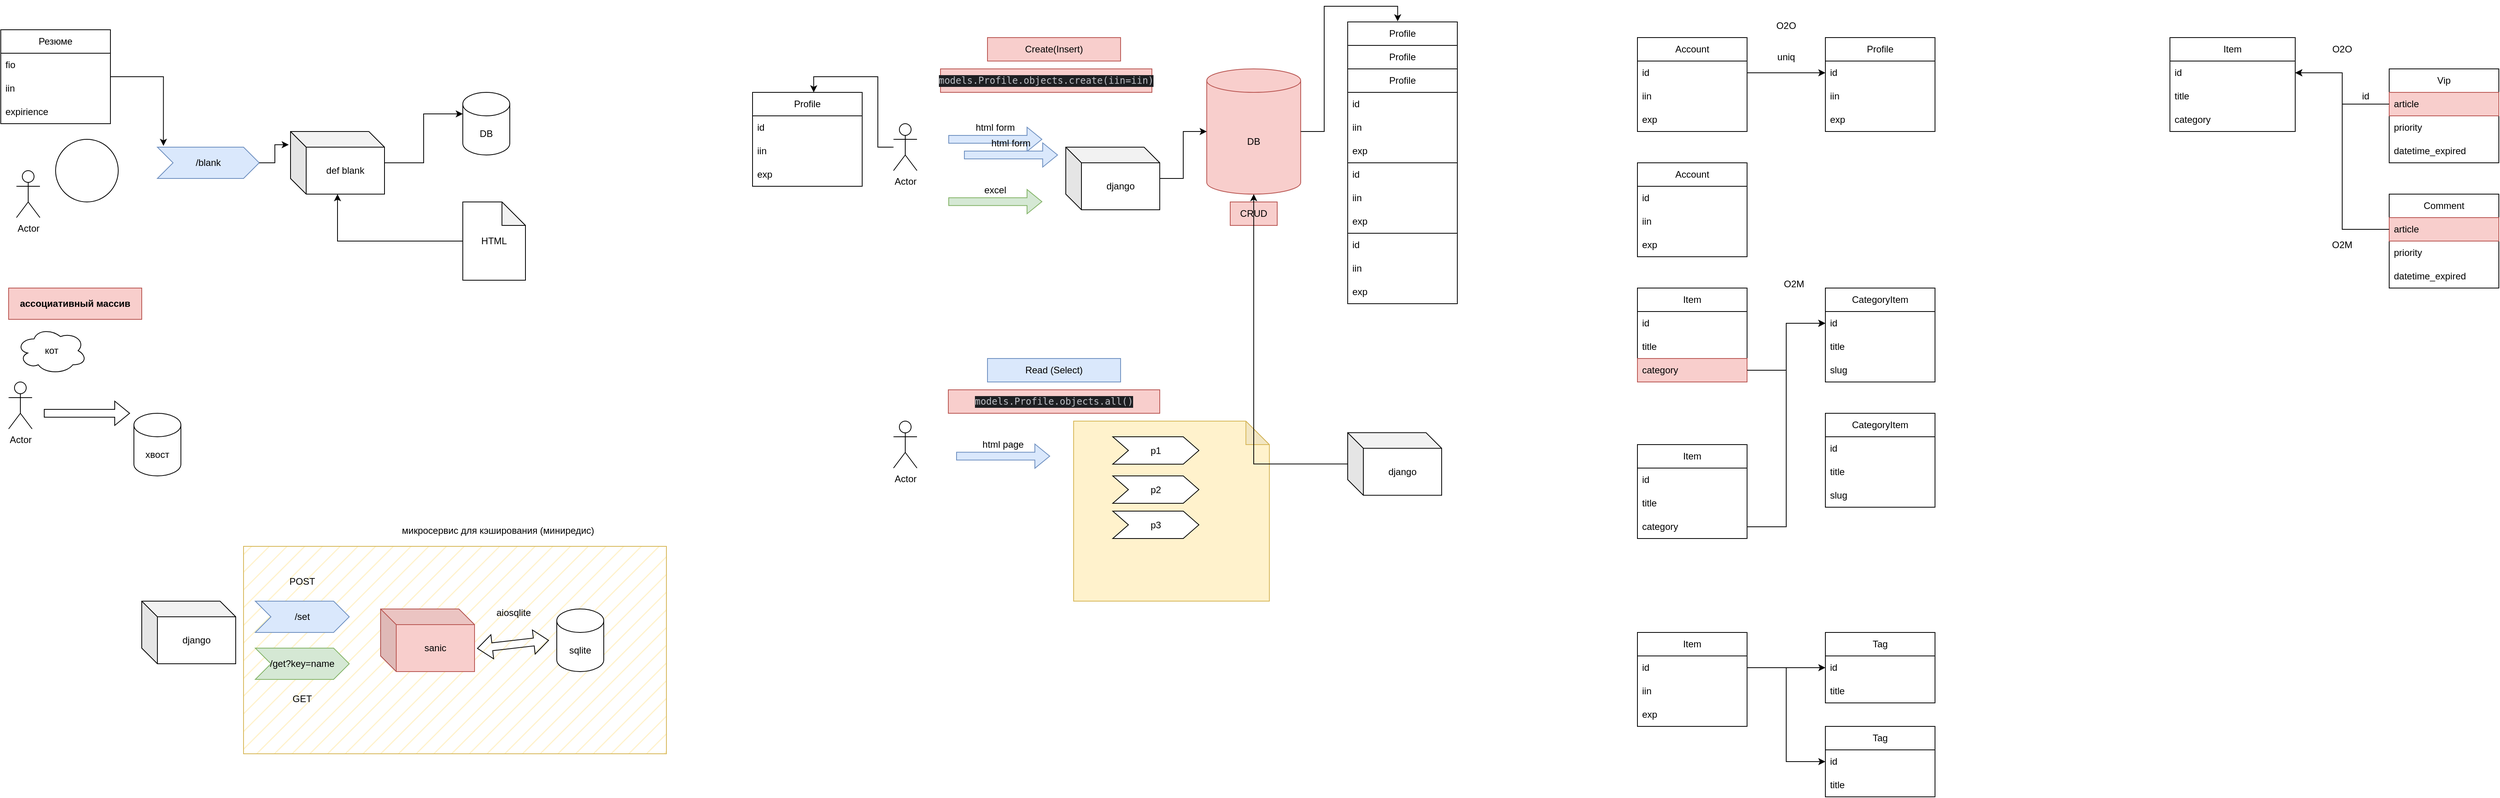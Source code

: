 <mxfile version="22.1.17" type="device">
  <diagram name="Page-1" id="N74wSGbYCnpi4f07zSb_">
    <mxGraphModel dx="419" dy="235" grid="1" gridSize="10" guides="1" tooltips="1" connect="1" arrows="1" fold="1" page="1" pageScale="1" pageWidth="850" pageHeight="1100" math="0" shadow="0">
      <root>
        <mxCell id="0" />
        <mxCell id="1" parent="0" />
        <mxCell id="c_OIRIOZ4PcbaULOhp54-16" value="" style="rounded=0;whiteSpace=wrap;html=1;fillStyle=hatch;fillColor=#fff2cc;strokeColor=#d6b656;" parent="1" vertex="1">
          <mxGeometry x="340" y="730" width="540" height="265" as="geometry" />
        </mxCell>
        <mxCell id="fYxGhFISUFesg8JLMRf--1" value="Actor" style="shape=umlActor;verticalLabelPosition=bottom;verticalAlign=top;html=1;outlineConnect=0;" parent="1" vertex="1">
          <mxGeometry x="50" y="250" width="30" height="60" as="geometry" />
        </mxCell>
        <mxCell id="fYxGhFISUFesg8JLMRf--2" value="" style="ellipse;whiteSpace=wrap;html=1;aspect=fixed;" parent="1" vertex="1">
          <mxGeometry x="100" y="210" width="80" height="80" as="geometry" />
        </mxCell>
        <mxCell id="fYxGhFISUFesg8JLMRf--4" value="Резюме" style="swimlane;fontStyle=0;childLayout=stackLayout;horizontal=1;startSize=30;horizontalStack=0;resizeParent=1;resizeParentMax=0;resizeLast=0;collapsible=1;marginBottom=0;whiteSpace=wrap;html=1;" parent="1" vertex="1">
          <mxGeometry x="30" y="70" width="140" height="120" as="geometry" />
        </mxCell>
        <mxCell id="fYxGhFISUFesg8JLMRf--5" value="fio" style="text;strokeColor=none;fillColor=none;align=left;verticalAlign=middle;spacingLeft=4;spacingRight=4;overflow=hidden;points=[[0,0.5],[1,0.5]];portConstraint=eastwest;rotatable=0;whiteSpace=wrap;html=1;" parent="fYxGhFISUFesg8JLMRf--4" vertex="1">
          <mxGeometry y="30" width="140" height="30" as="geometry" />
        </mxCell>
        <mxCell id="fYxGhFISUFesg8JLMRf--6" value="iin" style="text;strokeColor=none;fillColor=none;align=left;verticalAlign=middle;spacingLeft=4;spacingRight=4;overflow=hidden;points=[[0,0.5],[1,0.5]];portConstraint=eastwest;rotatable=0;whiteSpace=wrap;html=1;" parent="fYxGhFISUFesg8JLMRf--4" vertex="1">
          <mxGeometry y="60" width="140" height="30" as="geometry" />
        </mxCell>
        <mxCell id="fYxGhFISUFesg8JLMRf--7" value="expirience" style="text;strokeColor=none;fillColor=none;align=left;verticalAlign=middle;spacingLeft=4;spacingRight=4;overflow=hidden;points=[[0,0.5],[1,0.5]];portConstraint=eastwest;rotatable=0;whiteSpace=wrap;html=1;" parent="fYxGhFISUFesg8JLMRf--4" vertex="1">
          <mxGeometry y="90" width="140" height="30" as="geometry" />
        </mxCell>
        <mxCell id="fYxGhFISUFesg8JLMRf--8" value="def blank" style="shape=cube;whiteSpace=wrap;html=1;boundedLbl=1;backgroundOutline=1;darkOpacity=0.05;darkOpacity2=0.1;" parent="1" vertex="1">
          <mxGeometry x="400" y="200" width="120" height="80" as="geometry" />
        </mxCell>
        <mxCell id="fYxGhFISUFesg8JLMRf--9" value="/blank" style="shape=step;perimeter=stepPerimeter;whiteSpace=wrap;html=1;fixedSize=1;fillColor=#dae8fc;strokeColor=#6c8ebf;" parent="1" vertex="1">
          <mxGeometry x="230" y="220" width="130" height="40" as="geometry" />
        </mxCell>
        <mxCell id="fYxGhFISUFesg8JLMRf--10" style="edgeStyle=orthogonalEdgeStyle;rounded=0;orthogonalLoop=1;jettySize=auto;html=1;entryX=0.059;entryY=-0.042;entryDx=0;entryDy=0;entryPerimeter=0;" parent="1" source="fYxGhFISUFesg8JLMRf--4" target="fYxGhFISUFesg8JLMRf--9" edge="1">
          <mxGeometry relative="1" as="geometry" />
        </mxCell>
        <mxCell id="fYxGhFISUFesg8JLMRf--11" style="edgeStyle=orthogonalEdgeStyle;rounded=0;orthogonalLoop=1;jettySize=auto;html=1;entryX=-0.019;entryY=0.211;entryDx=0;entryDy=0;entryPerimeter=0;" parent="1" source="fYxGhFISUFesg8JLMRf--9" target="fYxGhFISUFesg8JLMRf--8" edge="1">
          <mxGeometry relative="1" as="geometry" />
        </mxCell>
        <mxCell id="fYxGhFISUFesg8JLMRf--12" value="DB" style="shape=cylinder3;whiteSpace=wrap;html=1;boundedLbl=1;backgroundOutline=1;size=15;" parent="1" vertex="1">
          <mxGeometry x="620" y="150" width="60" height="80" as="geometry" />
        </mxCell>
        <mxCell id="fYxGhFISUFesg8JLMRf--13" style="edgeStyle=orthogonalEdgeStyle;rounded=0;orthogonalLoop=1;jettySize=auto;html=1;entryX=0;entryY=0;entryDx=0;entryDy=27.5;entryPerimeter=0;" parent="1" source="fYxGhFISUFesg8JLMRf--8" target="fYxGhFISUFesg8JLMRf--12" edge="1">
          <mxGeometry relative="1" as="geometry" />
        </mxCell>
        <mxCell id="fYxGhFISUFesg8JLMRf--16" style="edgeStyle=orthogonalEdgeStyle;rounded=0;orthogonalLoop=1;jettySize=auto;html=1;" parent="1" source="fYxGhFISUFesg8JLMRf--15" target="fYxGhFISUFesg8JLMRf--8" edge="1">
          <mxGeometry relative="1" as="geometry" />
        </mxCell>
        <mxCell id="fYxGhFISUFesg8JLMRf--15" value="HTML" style="shape=note;whiteSpace=wrap;html=1;backgroundOutline=1;darkOpacity=0.05;" parent="1" vertex="1">
          <mxGeometry x="620" y="290" width="80" height="100" as="geometry" />
        </mxCell>
        <mxCell id="c_OIRIOZ4PcbaULOhp54-1" value="ассоциативный массив" style="text;html=1;strokeColor=#b85450;fillColor=#f8cecc;align=center;verticalAlign=middle;whiteSpace=wrap;rounded=0;fontStyle=1" parent="1" vertex="1">
          <mxGeometry x="40" y="400" width="170" height="40" as="geometry" />
        </mxCell>
        <mxCell id="c_OIRIOZ4PcbaULOhp54-2" value="Actor" style="shape=umlActor;verticalLabelPosition=bottom;verticalAlign=top;html=1;outlineConnect=0;" parent="1" vertex="1">
          <mxGeometry x="40" y="520" width="30" height="60" as="geometry" />
        </mxCell>
        <mxCell id="c_OIRIOZ4PcbaULOhp54-3" value="кот" style="ellipse;shape=cloud;whiteSpace=wrap;html=1;" parent="1" vertex="1">
          <mxGeometry x="50" y="450" width="90" height="60" as="geometry" />
        </mxCell>
        <mxCell id="c_OIRIOZ4PcbaULOhp54-4" value="" style="shape=flexArrow;endArrow=classic;html=1;rounded=0;" parent="1" edge="1">
          <mxGeometry width="50" height="50" relative="1" as="geometry">
            <mxPoint x="85" y="560" as="sourcePoint" />
            <mxPoint x="195" y="560" as="targetPoint" />
          </mxGeometry>
        </mxCell>
        <mxCell id="c_OIRIOZ4PcbaULOhp54-5" value="хвост" style="shape=cylinder3;whiteSpace=wrap;html=1;boundedLbl=1;backgroundOutline=1;size=15;" parent="1" vertex="1">
          <mxGeometry x="200" y="560" width="60" height="80" as="geometry" />
        </mxCell>
        <mxCell id="c_OIRIOZ4PcbaULOhp54-6" value="/set" style="shape=step;perimeter=stepPerimeter;whiteSpace=wrap;html=1;fixedSize=1;fillColor=#dae8fc;strokeColor=#6c8ebf;" parent="1" vertex="1">
          <mxGeometry x="355" y="800" width="120" height="40" as="geometry" />
        </mxCell>
        <mxCell id="c_OIRIOZ4PcbaULOhp54-7" value="/get?key=name" style="shape=step;perimeter=stepPerimeter;whiteSpace=wrap;html=1;fixedSize=1;fillColor=#d5e8d4;strokeColor=#82b366;" parent="1" vertex="1">
          <mxGeometry x="355" y="860" width="120" height="40" as="geometry" />
        </mxCell>
        <mxCell id="c_OIRIOZ4PcbaULOhp54-8" value="POST" style="text;html=1;strokeColor=none;fillColor=none;align=center;verticalAlign=middle;whiteSpace=wrap;rounded=0;" parent="1" vertex="1">
          <mxGeometry x="385" y="760" width="60" height="30" as="geometry" />
        </mxCell>
        <mxCell id="c_OIRIOZ4PcbaULOhp54-10" value="GET" style="text;html=1;strokeColor=none;fillColor=none;align=center;verticalAlign=middle;whiteSpace=wrap;rounded=0;" parent="1" vertex="1">
          <mxGeometry x="385" y="910" width="60" height="30" as="geometry" />
        </mxCell>
        <mxCell id="c_OIRIOZ4PcbaULOhp54-11" value="sqlite" style="shape=cylinder3;whiteSpace=wrap;html=1;boundedLbl=1;backgroundOutline=1;size=15;" parent="1" vertex="1">
          <mxGeometry x="740" y="810" width="60" height="80" as="geometry" />
        </mxCell>
        <mxCell id="c_OIRIOZ4PcbaULOhp54-12" value="sanic" style="shape=cube;whiteSpace=wrap;html=1;boundedLbl=1;backgroundOutline=1;darkOpacity=0.05;darkOpacity2=0.1;fillColor=#f8cecc;strokeColor=#b85450;" parent="1" vertex="1">
          <mxGeometry x="515" y="810" width="120" height="80" as="geometry" />
        </mxCell>
        <mxCell id="c_OIRIOZ4PcbaULOhp54-13" value="" style="shape=flexArrow;endArrow=classic;startArrow=classic;html=1;rounded=0;exitX=1.027;exitY=0.631;exitDx=0;exitDy=0;exitPerimeter=0;" parent="1" source="c_OIRIOZ4PcbaULOhp54-12" edge="1">
          <mxGeometry width="100" height="100" relative="1" as="geometry">
            <mxPoint x="645.36" y="908.64" as="sourcePoint" />
            <mxPoint x="730" y="850" as="targetPoint" />
          </mxGeometry>
        </mxCell>
        <mxCell id="c_OIRIOZ4PcbaULOhp54-14" value="aiosqlite" style="text;html=1;strokeColor=none;fillColor=none;align=center;verticalAlign=middle;whiteSpace=wrap;rounded=0;" parent="1" vertex="1">
          <mxGeometry x="655" y="800" width="60" height="30" as="geometry" />
        </mxCell>
        <mxCell id="c_OIRIOZ4PcbaULOhp54-15" value="django" style="shape=cube;whiteSpace=wrap;html=1;boundedLbl=1;backgroundOutline=1;darkOpacity=0.05;darkOpacity2=0.1;" parent="1" vertex="1">
          <mxGeometry x="210" y="800" width="120" height="80" as="geometry" />
        </mxCell>
        <mxCell id="c_OIRIOZ4PcbaULOhp54-17" value="микросервис для кэширования (миниредис)" style="text;html=1;strokeColor=none;fillColor=none;align=center;verticalAlign=middle;whiteSpace=wrap;rounded=0;" parent="1" vertex="1">
          <mxGeometry x="530" y="700" width="270" height="20" as="geometry" />
        </mxCell>
        <mxCell id="kMachPt6zObcgcaL96e8-1" value="DB" style="shape=cylinder3;whiteSpace=wrap;html=1;boundedLbl=1;backgroundOutline=1;size=15;fillColor=#f8cecc;strokeColor=#b85450;" parent="1" vertex="1">
          <mxGeometry x="1570" y="120" width="120" height="160" as="geometry" />
        </mxCell>
        <mxCell id="kMachPt6zObcgcaL96e8-2" value="Profile" style="swimlane;fontStyle=0;childLayout=stackLayout;horizontal=1;startSize=30;horizontalStack=0;resizeParent=1;resizeParentMax=0;resizeLast=0;collapsible=1;marginBottom=0;whiteSpace=wrap;html=1;" parent="1" vertex="1">
          <mxGeometry x="1750" y="60" width="140" height="360" as="geometry" />
        </mxCell>
        <mxCell id="kMachPt6zObcgcaL96e8-6" value="Profile" style="swimlane;fontStyle=0;childLayout=stackLayout;horizontal=1;startSize=30;horizontalStack=0;resizeParent=1;resizeParentMax=0;resizeLast=0;collapsible=1;marginBottom=0;whiteSpace=wrap;html=1;" parent="kMachPt6zObcgcaL96e8-2" vertex="1">
          <mxGeometry y="30" width="140" height="240" as="geometry" />
        </mxCell>
        <mxCell id="kMachPt6zObcgcaL96e8-10" value="Profile" style="swimlane;fontStyle=0;childLayout=stackLayout;horizontal=1;startSize=30;horizontalStack=0;resizeParent=1;resizeParentMax=0;resizeLast=0;collapsible=1;marginBottom=0;whiteSpace=wrap;html=1;" parent="kMachPt6zObcgcaL96e8-6" vertex="1">
          <mxGeometry y="30" width="140" height="120" as="geometry" />
        </mxCell>
        <mxCell id="kMachPt6zObcgcaL96e8-11" value="id" style="text;strokeColor=none;fillColor=none;align=left;verticalAlign=middle;spacingLeft=4;spacingRight=4;overflow=hidden;points=[[0,0.5],[1,0.5]];portConstraint=eastwest;rotatable=0;whiteSpace=wrap;html=1;" parent="kMachPt6zObcgcaL96e8-10" vertex="1">
          <mxGeometry y="30" width="140" height="30" as="geometry" />
        </mxCell>
        <mxCell id="kMachPt6zObcgcaL96e8-12" value="iin" style="text;strokeColor=none;fillColor=none;align=left;verticalAlign=middle;spacingLeft=4;spacingRight=4;overflow=hidden;points=[[0,0.5],[1,0.5]];portConstraint=eastwest;rotatable=0;whiteSpace=wrap;html=1;" parent="kMachPt6zObcgcaL96e8-10" vertex="1">
          <mxGeometry y="60" width="140" height="30" as="geometry" />
        </mxCell>
        <mxCell id="kMachPt6zObcgcaL96e8-13" value="exp" style="text;strokeColor=none;fillColor=none;align=left;verticalAlign=middle;spacingLeft=4;spacingRight=4;overflow=hidden;points=[[0,0.5],[1,0.5]];portConstraint=eastwest;rotatable=0;whiteSpace=wrap;html=1;" parent="kMachPt6zObcgcaL96e8-10" vertex="1">
          <mxGeometry y="90" width="140" height="30" as="geometry" />
        </mxCell>
        <mxCell id="kMachPt6zObcgcaL96e8-7" value="id" style="text;strokeColor=none;fillColor=none;align=left;verticalAlign=middle;spacingLeft=4;spacingRight=4;overflow=hidden;points=[[0,0.5],[1,0.5]];portConstraint=eastwest;rotatable=0;whiteSpace=wrap;html=1;" parent="kMachPt6zObcgcaL96e8-6" vertex="1">
          <mxGeometry y="150" width="140" height="30" as="geometry" />
        </mxCell>
        <mxCell id="kMachPt6zObcgcaL96e8-8" value="iin" style="text;strokeColor=none;fillColor=none;align=left;verticalAlign=middle;spacingLeft=4;spacingRight=4;overflow=hidden;points=[[0,0.5],[1,0.5]];portConstraint=eastwest;rotatable=0;whiteSpace=wrap;html=1;" parent="kMachPt6zObcgcaL96e8-6" vertex="1">
          <mxGeometry y="180" width="140" height="30" as="geometry" />
        </mxCell>
        <mxCell id="kMachPt6zObcgcaL96e8-9" value="exp" style="text;strokeColor=none;fillColor=none;align=left;verticalAlign=middle;spacingLeft=4;spacingRight=4;overflow=hidden;points=[[0,0.5],[1,0.5]];portConstraint=eastwest;rotatable=0;whiteSpace=wrap;html=1;" parent="kMachPt6zObcgcaL96e8-6" vertex="1">
          <mxGeometry y="210" width="140" height="30" as="geometry" />
        </mxCell>
        <mxCell id="kMachPt6zObcgcaL96e8-3" value="id" style="text;strokeColor=none;fillColor=none;align=left;verticalAlign=middle;spacingLeft=4;spacingRight=4;overflow=hidden;points=[[0,0.5],[1,0.5]];portConstraint=eastwest;rotatable=0;whiteSpace=wrap;html=1;" parent="kMachPt6zObcgcaL96e8-2" vertex="1">
          <mxGeometry y="270" width="140" height="30" as="geometry" />
        </mxCell>
        <mxCell id="kMachPt6zObcgcaL96e8-4" value="iin" style="text;strokeColor=none;fillColor=none;align=left;verticalAlign=middle;spacingLeft=4;spacingRight=4;overflow=hidden;points=[[0,0.5],[1,0.5]];portConstraint=eastwest;rotatable=0;whiteSpace=wrap;html=1;" parent="kMachPt6zObcgcaL96e8-2" vertex="1">
          <mxGeometry y="300" width="140" height="30" as="geometry" />
        </mxCell>
        <mxCell id="kMachPt6zObcgcaL96e8-5" value="exp" style="text;strokeColor=none;fillColor=none;align=left;verticalAlign=middle;spacingLeft=4;spacingRight=4;overflow=hidden;points=[[0,0.5],[1,0.5]];portConstraint=eastwest;rotatable=0;whiteSpace=wrap;html=1;" parent="kMachPt6zObcgcaL96e8-2" vertex="1">
          <mxGeometry y="330" width="140" height="30" as="geometry" />
        </mxCell>
        <mxCell id="kMachPt6zObcgcaL96e8-14" style="edgeStyle=orthogonalEdgeStyle;rounded=0;orthogonalLoop=1;jettySize=auto;html=1;entryX=0.456;entryY=-0.002;entryDx=0;entryDy=0;entryPerimeter=0;" parent="1" source="kMachPt6zObcgcaL96e8-1" target="kMachPt6zObcgcaL96e8-2" edge="1">
          <mxGeometry relative="1" as="geometry" />
        </mxCell>
        <mxCell id="kMachPt6zObcgcaL96e8-15" value="CRUD" style="text;html=1;strokeColor=#b85450;fillColor=#f8cecc;align=center;verticalAlign=middle;whiteSpace=wrap;rounded=0;" parent="1" vertex="1">
          <mxGeometry x="1600" y="290" width="60" height="30" as="geometry" />
        </mxCell>
        <mxCell id="kMachPt6zObcgcaL96e8-16" value="Create(Insert)" style="text;html=1;strokeColor=#b85450;fillColor=#f8cecc;align=center;verticalAlign=middle;whiteSpace=wrap;rounded=0;" parent="1" vertex="1">
          <mxGeometry x="1290" y="80" width="170" height="30" as="geometry" />
        </mxCell>
        <mxCell id="kMachPt6zObcgcaL96e8-17" value="Actor" style="shape=umlActor;verticalLabelPosition=bottom;verticalAlign=top;html=1;outlineConnect=0;" parent="1" vertex="1">
          <mxGeometry x="1170" y="190" width="30" height="60" as="geometry" />
        </mxCell>
        <mxCell id="kMachPt6zObcgcaL96e8-18" value="Profile" style="swimlane;fontStyle=0;childLayout=stackLayout;horizontal=1;startSize=30;horizontalStack=0;resizeParent=1;resizeParentMax=0;resizeLast=0;collapsible=1;marginBottom=0;whiteSpace=wrap;html=1;" parent="1" vertex="1">
          <mxGeometry x="990" y="150" width="140" height="120" as="geometry" />
        </mxCell>
        <mxCell id="kMachPt6zObcgcaL96e8-27" value="id" style="text;strokeColor=none;fillColor=none;align=left;verticalAlign=middle;spacingLeft=4;spacingRight=4;overflow=hidden;points=[[0,0.5],[1,0.5]];portConstraint=eastwest;rotatable=0;whiteSpace=wrap;html=1;" parent="kMachPt6zObcgcaL96e8-18" vertex="1">
          <mxGeometry y="30" width="140" height="30" as="geometry" />
        </mxCell>
        <mxCell id="kMachPt6zObcgcaL96e8-28" value="iin" style="text;strokeColor=none;fillColor=none;align=left;verticalAlign=middle;spacingLeft=4;spacingRight=4;overflow=hidden;points=[[0,0.5],[1,0.5]];portConstraint=eastwest;rotatable=0;whiteSpace=wrap;html=1;" parent="kMachPt6zObcgcaL96e8-18" vertex="1">
          <mxGeometry y="60" width="140" height="30" as="geometry" />
        </mxCell>
        <mxCell id="kMachPt6zObcgcaL96e8-29" value="exp" style="text;strokeColor=none;fillColor=none;align=left;verticalAlign=middle;spacingLeft=4;spacingRight=4;overflow=hidden;points=[[0,0.5],[1,0.5]];portConstraint=eastwest;rotatable=0;whiteSpace=wrap;html=1;" parent="kMachPt6zObcgcaL96e8-18" vertex="1">
          <mxGeometry y="90" width="140" height="30" as="geometry" />
        </mxCell>
        <mxCell id="kMachPt6zObcgcaL96e8-30" style="edgeStyle=orthogonalEdgeStyle;rounded=0;orthogonalLoop=1;jettySize=auto;html=1;entryX=0.558;entryY=0;entryDx=0;entryDy=0;entryPerimeter=0;" parent="1" source="kMachPt6zObcgcaL96e8-17" target="kMachPt6zObcgcaL96e8-18" edge="1">
          <mxGeometry relative="1" as="geometry" />
        </mxCell>
        <mxCell id="kMachPt6zObcgcaL96e8-31" value="" style="shape=flexArrow;endArrow=classic;html=1;rounded=0;fillColor=#d5e8d4;strokeColor=#82b366;" parent="1" edge="1">
          <mxGeometry width="50" height="50" relative="1" as="geometry">
            <mxPoint x="1240" y="289.6" as="sourcePoint" />
            <mxPoint x="1360" y="289.6" as="targetPoint" />
          </mxGeometry>
        </mxCell>
        <mxCell id="kMachPt6zObcgcaL96e8-34" value="excel" style="text;html=1;strokeColor=none;fillColor=none;align=center;verticalAlign=middle;whiteSpace=wrap;rounded=0;" parent="1" vertex="1">
          <mxGeometry x="1270" y="260" width="60" height="30" as="geometry" />
        </mxCell>
        <mxCell id="kMachPt6zObcgcaL96e8-38" style="edgeStyle=orthogonalEdgeStyle;rounded=0;orthogonalLoop=1;jettySize=auto;html=1;" parent="1" source="kMachPt6zObcgcaL96e8-35" target="kMachPt6zObcgcaL96e8-1" edge="1">
          <mxGeometry relative="1" as="geometry" />
        </mxCell>
        <mxCell id="kMachPt6zObcgcaL96e8-35" value="django" style="shape=cube;whiteSpace=wrap;html=1;boundedLbl=1;backgroundOutline=1;darkOpacity=0.05;darkOpacity2=0.1;" parent="1" vertex="1">
          <mxGeometry x="1390" y="220" width="120" height="80" as="geometry" />
        </mxCell>
        <mxCell id="kMachPt6zObcgcaL96e8-36" value="" style="shape=flexArrow;endArrow=classic;html=1;rounded=0;fillColor=#dae8fc;strokeColor=#6c8ebf;" parent="1" edge="1">
          <mxGeometry width="50" height="50" relative="1" as="geometry">
            <mxPoint x="1240" y="210.0" as="sourcePoint" />
            <mxPoint x="1360" y="210.0" as="targetPoint" />
          </mxGeometry>
        </mxCell>
        <mxCell id="kMachPt6zObcgcaL96e8-37" value="html form" style="text;html=1;strokeColor=none;fillColor=none;align=center;verticalAlign=middle;whiteSpace=wrap;rounded=0;" parent="1" vertex="1">
          <mxGeometry x="1270" y="180" width="60" height="30" as="geometry" />
        </mxCell>
        <mxCell id="kMachPt6zObcgcaL96e8-39" value="&lt;div style=&quot;background-color:#1e1f22;color:#bcbec4&quot;&gt;&lt;pre style=&quot;font-family:&#39;JetBrains Mono&#39;,monospace;font-size:24,0pt;&quot;&gt;models.Profile.objects.create(iin=iin)&lt;/pre&gt;&lt;/div&gt;" style="text;html=1;strokeColor=#b85450;fillColor=#f8cecc;align=center;verticalAlign=middle;whiteSpace=wrap;rounded=0;" parent="1" vertex="1">
          <mxGeometry x="1230" y="120" width="270" height="30" as="geometry" />
        </mxCell>
        <mxCell id="kMachPt6zObcgcaL96e8-40" value="Read (Select)" style="text;html=1;strokeColor=#6c8ebf;fillColor=#dae8fc;align=center;verticalAlign=middle;whiteSpace=wrap;rounded=0;" parent="1" vertex="1">
          <mxGeometry x="1290" y="490" width="170" height="30" as="geometry" />
        </mxCell>
        <mxCell id="kMachPt6zObcgcaL96e8-41" value="Actor" style="shape=umlActor;verticalLabelPosition=bottom;verticalAlign=top;html=1;outlineConnect=0;" parent="1" vertex="1">
          <mxGeometry x="1170" y="570" width="30" height="60" as="geometry" />
        </mxCell>
        <mxCell id="kMachPt6zObcgcaL96e8-42" value="" style="shape=flexArrow;endArrow=classic;html=1;rounded=0;fillColor=#dae8fc;strokeColor=#6c8ebf;" parent="1" edge="1">
          <mxGeometry width="50" height="50" relative="1" as="geometry">
            <mxPoint x="1250" y="614.76" as="sourcePoint" />
            <mxPoint x="1370" y="614.76" as="targetPoint" />
          </mxGeometry>
        </mxCell>
        <mxCell id="kMachPt6zObcgcaL96e8-43" value="html page" style="text;html=1;strokeColor=none;fillColor=none;align=center;verticalAlign=middle;whiteSpace=wrap;rounded=0;" parent="1" vertex="1">
          <mxGeometry x="1280" y="584.76" width="60" height="30" as="geometry" />
        </mxCell>
        <mxCell id="kMachPt6zObcgcaL96e8-44" value="" style="shape=note;whiteSpace=wrap;html=1;backgroundOutline=1;darkOpacity=0.05;fillColor=#fff2cc;strokeColor=#d6b656;" parent="1" vertex="1">
          <mxGeometry x="1400" y="570" width="250" height="230" as="geometry" />
        </mxCell>
        <mxCell id="kMachPt6zObcgcaL96e8-45" value="p2" style="shape=step;perimeter=stepPerimeter;whiteSpace=wrap;html=1;fixedSize=1;" parent="1" vertex="1">
          <mxGeometry x="1450" y="640" width="110" height="35" as="geometry" />
        </mxCell>
        <mxCell id="kMachPt6zObcgcaL96e8-46" value="p1" style="shape=step;perimeter=stepPerimeter;whiteSpace=wrap;html=1;fixedSize=1;" parent="1" vertex="1">
          <mxGeometry x="1450" y="590" width="110" height="35" as="geometry" />
        </mxCell>
        <mxCell id="kMachPt6zObcgcaL96e8-47" value="" style="shape=flexArrow;endArrow=classic;html=1;rounded=0;fillColor=#dae8fc;strokeColor=#6c8ebf;" parent="1" edge="1">
          <mxGeometry width="50" height="50" relative="1" as="geometry">
            <mxPoint x="1260" y="230.0" as="sourcePoint" />
            <mxPoint x="1380" y="230.0" as="targetPoint" />
          </mxGeometry>
        </mxCell>
        <mxCell id="kMachPt6zObcgcaL96e8-48" value="html form" style="text;html=1;strokeColor=none;fillColor=none;align=center;verticalAlign=middle;whiteSpace=wrap;rounded=0;" parent="1" vertex="1">
          <mxGeometry x="1290" y="200" width="60" height="30" as="geometry" />
        </mxCell>
        <mxCell id="kMachPt6zObcgcaL96e8-49" value="p3" style="shape=step;perimeter=stepPerimeter;whiteSpace=wrap;html=1;fixedSize=1;" parent="1" vertex="1">
          <mxGeometry x="1450" y="685" width="110" height="35" as="geometry" />
        </mxCell>
        <mxCell id="kMachPt6zObcgcaL96e8-51" style="edgeStyle=orthogonalEdgeStyle;rounded=0;orthogonalLoop=1;jettySize=auto;html=1;" parent="1" source="kMachPt6zObcgcaL96e8-50" target="kMachPt6zObcgcaL96e8-1" edge="1">
          <mxGeometry relative="1" as="geometry" />
        </mxCell>
        <mxCell id="kMachPt6zObcgcaL96e8-50" value="django" style="shape=cube;whiteSpace=wrap;html=1;boundedLbl=1;backgroundOutline=1;darkOpacity=0.05;darkOpacity2=0.1;" parent="1" vertex="1">
          <mxGeometry x="1750" y="584.76" width="120" height="80" as="geometry" />
        </mxCell>
        <mxCell id="kMachPt6zObcgcaL96e8-53" value="&lt;div style=&quot;background-color:#1e1f22;color:#bcbec4&quot;&gt;&lt;pre style=&quot;font-family:&#39;JetBrains Mono&#39;,monospace;font-size:24,0pt;&quot;&gt;&lt;div&gt;&lt;pre style=&quot;font-family:&#39;JetBrains Mono&#39;,monospace;font-size:15,8pt;&quot;&gt;models.Profile.objects.all()&lt;/pre&gt;&lt;/div&gt;&lt;/pre&gt;&lt;/div&gt;" style="text;html=1;strokeColor=#b85450;fillColor=#f8cecc;align=center;verticalAlign=middle;whiteSpace=wrap;rounded=0;" parent="1" vertex="1">
          <mxGeometry x="1240" y="530" width="270" height="30" as="geometry" />
        </mxCell>
        <mxCell id="5ZJh2hR3Mo04bg1wu88v-1" value="Profile" style="swimlane;fontStyle=0;childLayout=stackLayout;horizontal=1;startSize=30;horizontalStack=0;resizeParent=1;resizeParentMax=0;resizeLast=0;collapsible=1;marginBottom=0;whiteSpace=wrap;html=1;" vertex="1" parent="1">
          <mxGeometry x="2360" y="80" width="140" height="120" as="geometry" />
        </mxCell>
        <mxCell id="5ZJh2hR3Mo04bg1wu88v-2" value="id" style="text;strokeColor=none;fillColor=none;align=left;verticalAlign=middle;spacingLeft=4;spacingRight=4;overflow=hidden;points=[[0,0.5],[1,0.5]];portConstraint=eastwest;rotatable=0;whiteSpace=wrap;html=1;" vertex="1" parent="5ZJh2hR3Mo04bg1wu88v-1">
          <mxGeometry y="30" width="140" height="30" as="geometry" />
        </mxCell>
        <mxCell id="5ZJh2hR3Mo04bg1wu88v-3" value="iin" style="text;strokeColor=none;fillColor=none;align=left;verticalAlign=middle;spacingLeft=4;spacingRight=4;overflow=hidden;points=[[0,0.5],[1,0.5]];portConstraint=eastwest;rotatable=0;whiteSpace=wrap;html=1;" vertex="1" parent="5ZJh2hR3Mo04bg1wu88v-1">
          <mxGeometry y="60" width="140" height="30" as="geometry" />
        </mxCell>
        <mxCell id="5ZJh2hR3Mo04bg1wu88v-4" value="exp" style="text;strokeColor=none;fillColor=none;align=left;verticalAlign=middle;spacingLeft=4;spacingRight=4;overflow=hidden;points=[[0,0.5],[1,0.5]];portConstraint=eastwest;rotatable=0;whiteSpace=wrap;html=1;" vertex="1" parent="5ZJh2hR3Mo04bg1wu88v-1">
          <mxGeometry y="90" width="140" height="30" as="geometry" />
        </mxCell>
        <mxCell id="5ZJh2hR3Mo04bg1wu88v-5" value="Account" style="swimlane;fontStyle=0;childLayout=stackLayout;horizontal=1;startSize=30;horizontalStack=0;resizeParent=1;resizeParentMax=0;resizeLast=0;collapsible=1;marginBottom=0;whiteSpace=wrap;html=1;" vertex="1" parent="1">
          <mxGeometry x="2120" y="80" width="140" height="120" as="geometry" />
        </mxCell>
        <mxCell id="5ZJh2hR3Mo04bg1wu88v-6" value="id" style="text;strokeColor=none;fillColor=none;align=left;verticalAlign=middle;spacingLeft=4;spacingRight=4;overflow=hidden;points=[[0,0.5],[1,0.5]];portConstraint=eastwest;rotatable=0;whiteSpace=wrap;html=1;" vertex="1" parent="5ZJh2hR3Mo04bg1wu88v-5">
          <mxGeometry y="30" width="140" height="30" as="geometry" />
        </mxCell>
        <mxCell id="5ZJh2hR3Mo04bg1wu88v-7" value="iin" style="text;strokeColor=none;fillColor=none;align=left;verticalAlign=middle;spacingLeft=4;spacingRight=4;overflow=hidden;points=[[0,0.5],[1,0.5]];portConstraint=eastwest;rotatable=0;whiteSpace=wrap;html=1;" vertex="1" parent="5ZJh2hR3Mo04bg1wu88v-5">
          <mxGeometry y="60" width="140" height="30" as="geometry" />
        </mxCell>
        <mxCell id="5ZJh2hR3Mo04bg1wu88v-8" value="exp" style="text;strokeColor=none;fillColor=none;align=left;verticalAlign=middle;spacingLeft=4;spacingRight=4;overflow=hidden;points=[[0,0.5],[1,0.5]];portConstraint=eastwest;rotatable=0;whiteSpace=wrap;html=1;" vertex="1" parent="5ZJh2hR3Mo04bg1wu88v-5">
          <mxGeometry y="90" width="140" height="30" as="geometry" />
        </mxCell>
        <mxCell id="5ZJh2hR3Mo04bg1wu88v-10" style="edgeStyle=orthogonalEdgeStyle;rounded=0;orthogonalLoop=1;jettySize=auto;html=1;entryX=0;entryY=0.5;entryDx=0;entryDy=0;" edge="1" parent="1" source="5ZJh2hR3Mo04bg1wu88v-6" target="5ZJh2hR3Mo04bg1wu88v-2">
          <mxGeometry relative="1" as="geometry" />
        </mxCell>
        <mxCell id="5ZJh2hR3Mo04bg1wu88v-11" value="uniq" style="text;html=1;strokeColor=none;fillColor=none;align=center;verticalAlign=middle;whiteSpace=wrap;rounded=0;" vertex="1" parent="1">
          <mxGeometry x="2280" y="90" width="60" height="30" as="geometry" />
        </mxCell>
        <mxCell id="5ZJh2hR3Mo04bg1wu88v-12" value="Account" style="swimlane;fontStyle=0;childLayout=stackLayout;horizontal=1;startSize=30;horizontalStack=0;resizeParent=1;resizeParentMax=0;resizeLast=0;collapsible=1;marginBottom=0;whiteSpace=wrap;html=1;" vertex="1" parent="1">
          <mxGeometry x="2120" y="240" width="140" height="120" as="geometry" />
        </mxCell>
        <mxCell id="5ZJh2hR3Mo04bg1wu88v-13" value="id" style="text;strokeColor=none;fillColor=none;align=left;verticalAlign=middle;spacingLeft=4;spacingRight=4;overflow=hidden;points=[[0,0.5],[1,0.5]];portConstraint=eastwest;rotatable=0;whiteSpace=wrap;html=1;" vertex="1" parent="5ZJh2hR3Mo04bg1wu88v-12">
          <mxGeometry y="30" width="140" height="30" as="geometry" />
        </mxCell>
        <mxCell id="5ZJh2hR3Mo04bg1wu88v-14" value="iin" style="text;strokeColor=none;fillColor=none;align=left;verticalAlign=middle;spacingLeft=4;spacingRight=4;overflow=hidden;points=[[0,0.5],[1,0.5]];portConstraint=eastwest;rotatable=0;whiteSpace=wrap;html=1;" vertex="1" parent="5ZJh2hR3Mo04bg1wu88v-12">
          <mxGeometry y="60" width="140" height="30" as="geometry" />
        </mxCell>
        <mxCell id="5ZJh2hR3Mo04bg1wu88v-15" value="exp" style="text;strokeColor=none;fillColor=none;align=left;verticalAlign=middle;spacingLeft=4;spacingRight=4;overflow=hidden;points=[[0,0.5],[1,0.5]];portConstraint=eastwest;rotatable=0;whiteSpace=wrap;html=1;" vertex="1" parent="5ZJh2hR3Mo04bg1wu88v-12">
          <mxGeometry y="90" width="140" height="30" as="geometry" />
        </mxCell>
        <mxCell id="5ZJh2hR3Mo04bg1wu88v-21" value="CategoryItem" style="swimlane;fontStyle=0;childLayout=stackLayout;horizontal=1;startSize=30;horizontalStack=0;resizeParent=1;resizeParentMax=0;resizeLast=0;collapsible=1;marginBottom=0;whiteSpace=wrap;html=1;" vertex="1" parent="1">
          <mxGeometry x="2360" y="400" width="140" height="120" as="geometry" />
        </mxCell>
        <mxCell id="5ZJh2hR3Mo04bg1wu88v-22" value="id" style="text;strokeColor=none;fillColor=none;align=left;verticalAlign=middle;spacingLeft=4;spacingRight=4;overflow=hidden;points=[[0,0.5],[1,0.5]];portConstraint=eastwest;rotatable=0;whiteSpace=wrap;html=1;" vertex="1" parent="5ZJh2hR3Mo04bg1wu88v-21">
          <mxGeometry y="30" width="140" height="30" as="geometry" />
        </mxCell>
        <mxCell id="5ZJh2hR3Mo04bg1wu88v-23" value="title" style="text;strokeColor=none;fillColor=none;align=left;verticalAlign=middle;spacingLeft=4;spacingRight=4;overflow=hidden;points=[[0,0.5],[1,0.5]];portConstraint=eastwest;rotatable=0;whiteSpace=wrap;html=1;" vertex="1" parent="5ZJh2hR3Mo04bg1wu88v-21">
          <mxGeometry y="60" width="140" height="30" as="geometry" />
        </mxCell>
        <mxCell id="5ZJh2hR3Mo04bg1wu88v-58" value="slug" style="text;strokeColor=none;fillColor=none;align=left;verticalAlign=middle;spacingLeft=4;spacingRight=4;overflow=hidden;points=[[0,0.5],[1,0.5]];portConstraint=eastwest;rotatable=0;whiteSpace=wrap;html=1;" vertex="1" parent="5ZJh2hR3Mo04bg1wu88v-21">
          <mxGeometry y="90" width="140" height="30" as="geometry" />
        </mxCell>
        <mxCell id="5ZJh2hR3Mo04bg1wu88v-25" value="Item" style="swimlane;fontStyle=0;childLayout=stackLayout;horizontal=1;startSize=30;horizontalStack=0;resizeParent=1;resizeParentMax=0;resizeLast=0;collapsible=1;marginBottom=0;whiteSpace=wrap;html=1;" vertex="1" parent="1">
          <mxGeometry x="2120" y="400" width="140" height="120" as="geometry" />
        </mxCell>
        <mxCell id="5ZJh2hR3Mo04bg1wu88v-26" value="id" style="text;strokeColor=none;fillColor=none;align=left;verticalAlign=middle;spacingLeft=4;spacingRight=4;overflow=hidden;points=[[0,0.5],[1,0.5]];portConstraint=eastwest;rotatable=0;whiteSpace=wrap;html=1;" vertex="1" parent="5ZJh2hR3Mo04bg1wu88v-25">
          <mxGeometry y="30" width="140" height="30" as="geometry" />
        </mxCell>
        <mxCell id="5ZJh2hR3Mo04bg1wu88v-27" value="title" style="text;strokeColor=none;fillColor=none;align=left;verticalAlign=middle;spacingLeft=4;spacingRight=4;overflow=hidden;points=[[0,0.5],[1,0.5]];portConstraint=eastwest;rotatable=0;whiteSpace=wrap;html=1;" vertex="1" parent="5ZJh2hR3Mo04bg1wu88v-25">
          <mxGeometry y="60" width="140" height="30" as="geometry" />
        </mxCell>
        <mxCell id="5ZJh2hR3Mo04bg1wu88v-28" value="category" style="text;strokeColor=#b85450;fillColor=#f8cecc;align=left;verticalAlign=middle;spacingLeft=4;spacingRight=4;overflow=hidden;points=[[0,0.5],[1,0.5]];portConstraint=eastwest;rotatable=0;whiteSpace=wrap;html=1;" vertex="1" parent="5ZJh2hR3Mo04bg1wu88v-25">
          <mxGeometry y="90" width="140" height="30" as="geometry" />
        </mxCell>
        <mxCell id="5ZJh2hR3Mo04bg1wu88v-31" value="CategoryItem" style="swimlane;fontStyle=0;childLayout=stackLayout;horizontal=1;startSize=30;horizontalStack=0;resizeParent=1;resizeParentMax=0;resizeLast=0;collapsible=1;marginBottom=0;whiteSpace=wrap;html=1;" vertex="1" parent="1">
          <mxGeometry x="2360" y="560" width="140" height="120" as="geometry" />
        </mxCell>
        <mxCell id="5ZJh2hR3Mo04bg1wu88v-32" value="id" style="text;strokeColor=none;fillColor=none;align=left;verticalAlign=middle;spacingLeft=4;spacingRight=4;overflow=hidden;points=[[0,0.5],[1,0.5]];portConstraint=eastwest;rotatable=0;whiteSpace=wrap;html=1;" vertex="1" parent="5ZJh2hR3Mo04bg1wu88v-31">
          <mxGeometry y="30" width="140" height="30" as="geometry" />
        </mxCell>
        <mxCell id="5ZJh2hR3Mo04bg1wu88v-33" value="title" style="text;strokeColor=none;fillColor=none;align=left;verticalAlign=middle;spacingLeft=4;spacingRight=4;overflow=hidden;points=[[0,0.5],[1,0.5]];portConstraint=eastwest;rotatable=0;whiteSpace=wrap;html=1;" vertex="1" parent="5ZJh2hR3Mo04bg1wu88v-31">
          <mxGeometry y="60" width="140" height="30" as="geometry" />
        </mxCell>
        <mxCell id="5ZJh2hR3Mo04bg1wu88v-59" value="slug" style="text;strokeColor=none;fillColor=none;align=left;verticalAlign=middle;spacingLeft=4;spacingRight=4;overflow=hidden;points=[[0,0.5],[1,0.5]];portConstraint=eastwest;rotatable=0;whiteSpace=wrap;html=1;" vertex="1" parent="5ZJh2hR3Mo04bg1wu88v-31">
          <mxGeometry y="90" width="140" height="30" as="geometry" />
        </mxCell>
        <mxCell id="5ZJh2hR3Mo04bg1wu88v-35" value="Item" style="swimlane;fontStyle=0;childLayout=stackLayout;horizontal=1;startSize=30;horizontalStack=0;resizeParent=1;resizeParentMax=0;resizeLast=0;collapsible=1;marginBottom=0;whiteSpace=wrap;html=1;" vertex="1" parent="1">
          <mxGeometry x="2120" y="600" width="140" height="120" as="geometry" />
        </mxCell>
        <mxCell id="5ZJh2hR3Mo04bg1wu88v-36" value="id" style="text;strokeColor=none;fillColor=none;align=left;verticalAlign=middle;spacingLeft=4;spacingRight=4;overflow=hidden;points=[[0,0.5],[1,0.5]];portConstraint=eastwest;rotatable=0;whiteSpace=wrap;html=1;" vertex="1" parent="5ZJh2hR3Mo04bg1wu88v-35">
          <mxGeometry y="30" width="140" height="30" as="geometry" />
        </mxCell>
        <mxCell id="5ZJh2hR3Mo04bg1wu88v-37" value="title" style="text;strokeColor=none;fillColor=none;align=left;verticalAlign=middle;spacingLeft=4;spacingRight=4;overflow=hidden;points=[[0,0.5],[1,0.5]];portConstraint=eastwest;rotatable=0;whiteSpace=wrap;html=1;" vertex="1" parent="5ZJh2hR3Mo04bg1wu88v-35">
          <mxGeometry y="60" width="140" height="30" as="geometry" />
        </mxCell>
        <mxCell id="5ZJh2hR3Mo04bg1wu88v-38" value="category" style="text;strokeColor=none;fillColor=none;align=left;verticalAlign=middle;spacingLeft=4;spacingRight=4;overflow=hidden;points=[[0,0.5],[1,0.5]];portConstraint=eastwest;rotatable=0;whiteSpace=wrap;html=1;" vertex="1" parent="5ZJh2hR3Mo04bg1wu88v-35">
          <mxGeometry y="90" width="140" height="30" as="geometry" />
        </mxCell>
        <mxCell id="5ZJh2hR3Mo04bg1wu88v-40" value="Tag" style="swimlane;fontStyle=0;childLayout=stackLayout;horizontal=1;startSize=30;horizontalStack=0;resizeParent=1;resizeParentMax=0;resizeLast=0;collapsible=1;marginBottom=0;whiteSpace=wrap;html=1;" vertex="1" parent="1">
          <mxGeometry x="2360" y="840" width="140" height="90" as="geometry" />
        </mxCell>
        <mxCell id="5ZJh2hR3Mo04bg1wu88v-41" value="id" style="text;strokeColor=none;fillColor=none;align=left;verticalAlign=middle;spacingLeft=4;spacingRight=4;overflow=hidden;points=[[0,0.5],[1,0.5]];portConstraint=eastwest;rotatable=0;whiteSpace=wrap;html=1;" vertex="1" parent="5ZJh2hR3Mo04bg1wu88v-40">
          <mxGeometry y="30" width="140" height="30" as="geometry" />
        </mxCell>
        <mxCell id="5ZJh2hR3Mo04bg1wu88v-42" value="title" style="text;strokeColor=none;fillColor=none;align=left;verticalAlign=middle;spacingLeft=4;spacingRight=4;overflow=hidden;points=[[0,0.5],[1,0.5]];portConstraint=eastwest;rotatable=0;whiteSpace=wrap;html=1;" vertex="1" parent="5ZJh2hR3Mo04bg1wu88v-40">
          <mxGeometry y="60" width="140" height="30" as="geometry" />
        </mxCell>
        <mxCell id="5ZJh2hR3Mo04bg1wu88v-43" value="Item" style="swimlane;fontStyle=0;childLayout=stackLayout;horizontal=1;startSize=30;horizontalStack=0;resizeParent=1;resizeParentMax=0;resizeLast=0;collapsible=1;marginBottom=0;whiteSpace=wrap;html=1;" vertex="1" parent="1">
          <mxGeometry x="2120" y="840" width="140" height="120" as="geometry" />
        </mxCell>
        <mxCell id="5ZJh2hR3Mo04bg1wu88v-44" value="id" style="text;strokeColor=none;fillColor=none;align=left;verticalAlign=middle;spacingLeft=4;spacingRight=4;overflow=hidden;points=[[0,0.5],[1,0.5]];portConstraint=eastwest;rotatable=0;whiteSpace=wrap;html=1;" vertex="1" parent="5ZJh2hR3Mo04bg1wu88v-43">
          <mxGeometry y="30" width="140" height="30" as="geometry" />
        </mxCell>
        <mxCell id="5ZJh2hR3Mo04bg1wu88v-45" value="iin" style="text;strokeColor=none;fillColor=none;align=left;verticalAlign=middle;spacingLeft=4;spacingRight=4;overflow=hidden;points=[[0,0.5],[1,0.5]];portConstraint=eastwest;rotatable=0;whiteSpace=wrap;html=1;" vertex="1" parent="5ZJh2hR3Mo04bg1wu88v-43">
          <mxGeometry y="60" width="140" height="30" as="geometry" />
        </mxCell>
        <mxCell id="5ZJh2hR3Mo04bg1wu88v-46" value="exp" style="text;strokeColor=none;fillColor=none;align=left;verticalAlign=middle;spacingLeft=4;spacingRight=4;overflow=hidden;points=[[0,0.5],[1,0.5]];portConstraint=eastwest;rotatable=0;whiteSpace=wrap;html=1;" vertex="1" parent="5ZJh2hR3Mo04bg1wu88v-43">
          <mxGeometry y="90" width="140" height="30" as="geometry" />
        </mxCell>
        <mxCell id="5ZJh2hR3Mo04bg1wu88v-47" style="edgeStyle=orthogonalEdgeStyle;rounded=0;orthogonalLoop=1;jettySize=auto;html=1;entryX=0;entryY=0.5;entryDx=0;entryDy=0;" edge="1" parent="1" source="5ZJh2hR3Mo04bg1wu88v-44" target="5ZJh2hR3Mo04bg1wu88v-41">
          <mxGeometry relative="1" as="geometry" />
        </mxCell>
        <mxCell id="5ZJh2hR3Mo04bg1wu88v-48" value="Tag" style="swimlane;fontStyle=0;childLayout=stackLayout;horizontal=1;startSize=30;horizontalStack=0;resizeParent=1;resizeParentMax=0;resizeLast=0;collapsible=1;marginBottom=0;whiteSpace=wrap;html=1;" vertex="1" parent="1">
          <mxGeometry x="2360" y="960" width="140" height="90" as="geometry" />
        </mxCell>
        <mxCell id="5ZJh2hR3Mo04bg1wu88v-49" value="id" style="text;strokeColor=none;fillColor=none;align=left;verticalAlign=middle;spacingLeft=4;spacingRight=4;overflow=hidden;points=[[0,0.5],[1,0.5]];portConstraint=eastwest;rotatable=0;whiteSpace=wrap;html=1;" vertex="1" parent="5ZJh2hR3Mo04bg1wu88v-48">
          <mxGeometry y="30" width="140" height="30" as="geometry" />
        </mxCell>
        <mxCell id="5ZJh2hR3Mo04bg1wu88v-50" value="title" style="text;strokeColor=none;fillColor=none;align=left;verticalAlign=middle;spacingLeft=4;spacingRight=4;overflow=hidden;points=[[0,0.5],[1,0.5]];portConstraint=eastwest;rotatable=0;whiteSpace=wrap;html=1;" vertex="1" parent="5ZJh2hR3Mo04bg1wu88v-48">
          <mxGeometry y="60" width="140" height="30" as="geometry" />
        </mxCell>
        <mxCell id="5ZJh2hR3Mo04bg1wu88v-57" style="edgeStyle=orthogonalEdgeStyle;rounded=0;orthogonalLoop=1;jettySize=auto;html=1;entryX=0;entryY=0.5;entryDx=0;entryDy=0;" edge="1" parent="1" source="5ZJh2hR3Mo04bg1wu88v-44" target="5ZJh2hR3Mo04bg1wu88v-49">
          <mxGeometry relative="1" as="geometry" />
        </mxCell>
        <mxCell id="5ZJh2hR3Mo04bg1wu88v-60" style="edgeStyle=orthogonalEdgeStyle;rounded=0;orthogonalLoop=1;jettySize=auto;html=1;entryX=0;entryY=0.5;entryDx=0;entryDy=0;" edge="1" parent="1" source="5ZJh2hR3Mo04bg1wu88v-28" target="5ZJh2hR3Mo04bg1wu88v-22">
          <mxGeometry relative="1" as="geometry" />
        </mxCell>
        <mxCell id="5ZJh2hR3Mo04bg1wu88v-61" style="edgeStyle=orthogonalEdgeStyle;rounded=0;orthogonalLoop=1;jettySize=auto;html=1;entryX=0;entryY=0.5;entryDx=0;entryDy=0;" edge="1" parent="1" source="5ZJh2hR3Mo04bg1wu88v-38" target="5ZJh2hR3Mo04bg1wu88v-22">
          <mxGeometry relative="1" as="geometry" />
        </mxCell>
        <mxCell id="5ZJh2hR3Mo04bg1wu88v-62" value="O2M" style="text;html=1;strokeColor=none;fillColor=none;align=center;verticalAlign=middle;whiteSpace=wrap;rounded=0;" vertex="1" parent="1">
          <mxGeometry x="2290" y="380" width="60" height="30" as="geometry" />
        </mxCell>
        <mxCell id="5ZJh2hR3Mo04bg1wu88v-63" value="O2O" style="text;html=1;strokeColor=none;fillColor=none;align=center;verticalAlign=middle;whiteSpace=wrap;rounded=0;" vertex="1" parent="1">
          <mxGeometry x="2280" y="50" width="60" height="30" as="geometry" />
        </mxCell>
        <mxCell id="5ZJh2hR3Mo04bg1wu88v-64" value="Vip" style="swimlane;fontStyle=0;childLayout=stackLayout;horizontal=1;startSize=30;horizontalStack=0;resizeParent=1;resizeParentMax=0;resizeLast=0;collapsible=1;marginBottom=0;whiteSpace=wrap;html=1;" vertex="1" parent="1">
          <mxGeometry x="3080" y="120" width="140" height="120" as="geometry" />
        </mxCell>
        <mxCell id="5ZJh2hR3Mo04bg1wu88v-65" value="article" style="text;strokeColor=#b85450;fillColor=#f8cecc;align=left;verticalAlign=middle;spacingLeft=4;spacingRight=4;overflow=hidden;points=[[0,0.5],[1,0.5]];portConstraint=eastwest;rotatable=0;whiteSpace=wrap;html=1;" vertex="1" parent="5ZJh2hR3Mo04bg1wu88v-64">
          <mxGeometry y="30" width="140" height="30" as="geometry" />
        </mxCell>
        <mxCell id="5ZJh2hR3Mo04bg1wu88v-66" value="priority" style="text;strokeColor=none;fillColor=none;align=left;verticalAlign=middle;spacingLeft=4;spacingRight=4;overflow=hidden;points=[[0,0.5],[1,0.5]];portConstraint=eastwest;rotatable=0;whiteSpace=wrap;html=1;" vertex="1" parent="5ZJh2hR3Mo04bg1wu88v-64">
          <mxGeometry y="60" width="140" height="30" as="geometry" />
        </mxCell>
        <mxCell id="5ZJh2hR3Mo04bg1wu88v-67" value="datetime_expired" style="text;strokeColor=none;fillColor=none;align=left;verticalAlign=middle;spacingLeft=4;spacingRight=4;overflow=hidden;points=[[0,0.5],[1,0.5]];portConstraint=eastwest;rotatable=0;whiteSpace=wrap;html=1;" vertex="1" parent="5ZJh2hR3Mo04bg1wu88v-64">
          <mxGeometry y="90" width="140" height="30" as="geometry" />
        </mxCell>
        <mxCell id="5ZJh2hR3Mo04bg1wu88v-74" value="O2O" style="text;html=1;strokeColor=none;fillColor=none;align=center;verticalAlign=middle;whiteSpace=wrap;rounded=0;" vertex="1" parent="1">
          <mxGeometry x="2990" y="80" width="60" height="30" as="geometry" />
        </mxCell>
        <mxCell id="5ZJh2hR3Mo04bg1wu88v-79" value="Item" style="swimlane;fontStyle=0;childLayout=stackLayout;horizontal=1;startSize=30;horizontalStack=0;resizeParent=1;resizeParentMax=0;resizeLast=0;collapsible=1;marginBottom=0;whiteSpace=wrap;html=1;" vertex="1" parent="1">
          <mxGeometry x="2800" y="80" width="160" height="120" as="geometry" />
        </mxCell>
        <mxCell id="5ZJh2hR3Mo04bg1wu88v-80" value="id" style="text;strokeColor=none;fillColor=none;align=left;verticalAlign=middle;spacingLeft=4;spacingRight=4;overflow=hidden;points=[[0,0.5],[1,0.5]];portConstraint=eastwest;rotatable=0;whiteSpace=wrap;html=1;" vertex="1" parent="5ZJh2hR3Mo04bg1wu88v-79">
          <mxGeometry y="30" width="160" height="30" as="geometry" />
        </mxCell>
        <mxCell id="5ZJh2hR3Mo04bg1wu88v-81" value="title" style="text;strokeColor=none;fillColor=none;align=left;verticalAlign=middle;spacingLeft=4;spacingRight=4;overflow=hidden;points=[[0,0.5],[1,0.5]];portConstraint=eastwest;rotatable=0;whiteSpace=wrap;html=1;" vertex="1" parent="5ZJh2hR3Mo04bg1wu88v-79">
          <mxGeometry y="60" width="160" height="30" as="geometry" />
        </mxCell>
        <mxCell id="5ZJh2hR3Mo04bg1wu88v-82" value="category" style="text;strokeColor=none;fillColor=none;align=left;verticalAlign=middle;spacingLeft=4;spacingRight=4;overflow=hidden;points=[[0,0.5],[1,0.5]];portConstraint=eastwest;rotatable=0;whiteSpace=wrap;html=1;" vertex="1" parent="5ZJh2hR3Mo04bg1wu88v-79">
          <mxGeometry y="90" width="160" height="30" as="geometry" />
        </mxCell>
        <mxCell id="5ZJh2hR3Mo04bg1wu88v-83" style="edgeStyle=orthogonalEdgeStyle;rounded=0;orthogonalLoop=1;jettySize=auto;html=1;entryX=1;entryY=0.5;entryDx=0;entryDy=0;" edge="1" parent="1" source="5ZJh2hR3Mo04bg1wu88v-65" target="5ZJh2hR3Mo04bg1wu88v-80">
          <mxGeometry relative="1" as="geometry" />
        </mxCell>
        <mxCell id="5ZJh2hR3Mo04bg1wu88v-84" value="Comment" style="swimlane;fontStyle=0;childLayout=stackLayout;horizontal=1;startSize=30;horizontalStack=0;resizeParent=1;resizeParentMax=0;resizeLast=0;collapsible=1;marginBottom=0;whiteSpace=wrap;html=1;" vertex="1" parent="1">
          <mxGeometry x="3080" y="280" width="140" height="120" as="geometry" />
        </mxCell>
        <mxCell id="5ZJh2hR3Mo04bg1wu88v-85" value="article" style="text;strokeColor=#b85450;fillColor=#f8cecc;align=left;verticalAlign=middle;spacingLeft=4;spacingRight=4;overflow=hidden;points=[[0,0.5],[1,0.5]];portConstraint=eastwest;rotatable=0;whiteSpace=wrap;html=1;" vertex="1" parent="5ZJh2hR3Mo04bg1wu88v-84">
          <mxGeometry y="30" width="140" height="30" as="geometry" />
        </mxCell>
        <mxCell id="5ZJh2hR3Mo04bg1wu88v-86" value="priority" style="text;strokeColor=none;fillColor=none;align=left;verticalAlign=middle;spacingLeft=4;spacingRight=4;overflow=hidden;points=[[0,0.5],[1,0.5]];portConstraint=eastwest;rotatable=0;whiteSpace=wrap;html=1;" vertex="1" parent="5ZJh2hR3Mo04bg1wu88v-84">
          <mxGeometry y="60" width="140" height="30" as="geometry" />
        </mxCell>
        <mxCell id="5ZJh2hR3Mo04bg1wu88v-87" value="datetime_expired" style="text;strokeColor=none;fillColor=none;align=left;verticalAlign=middle;spacingLeft=4;spacingRight=4;overflow=hidden;points=[[0,0.5],[1,0.5]];portConstraint=eastwest;rotatable=0;whiteSpace=wrap;html=1;" vertex="1" parent="5ZJh2hR3Mo04bg1wu88v-84">
          <mxGeometry y="90" width="140" height="30" as="geometry" />
        </mxCell>
        <mxCell id="5ZJh2hR3Mo04bg1wu88v-88" style="edgeStyle=orthogonalEdgeStyle;rounded=0;orthogonalLoop=1;jettySize=auto;html=1;entryX=1;entryY=0.5;entryDx=0;entryDy=0;" edge="1" parent="1" source="5ZJh2hR3Mo04bg1wu88v-85" target="5ZJh2hR3Mo04bg1wu88v-80">
          <mxGeometry relative="1" as="geometry" />
        </mxCell>
        <mxCell id="5ZJh2hR3Mo04bg1wu88v-89" value="O2M" style="text;html=1;strokeColor=none;fillColor=none;align=center;verticalAlign=middle;whiteSpace=wrap;rounded=0;" vertex="1" parent="1">
          <mxGeometry x="2990" y="330" width="60" height="30" as="geometry" />
        </mxCell>
        <mxCell id="5ZJh2hR3Mo04bg1wu88v-90" value="id" style="text;html=1;strokeColor=none;fillColor=none;align=center;verticalAlign=middle;whiteSpace=wrap;rounded=0;" vertex="1" parent="1">
          <mxGeometry x="3020" y="140" width="60" height="30" as="geometry" />
        </mxCell>
      </root>
    </mxGraphModel>
  </diagram>
</mxfile>
